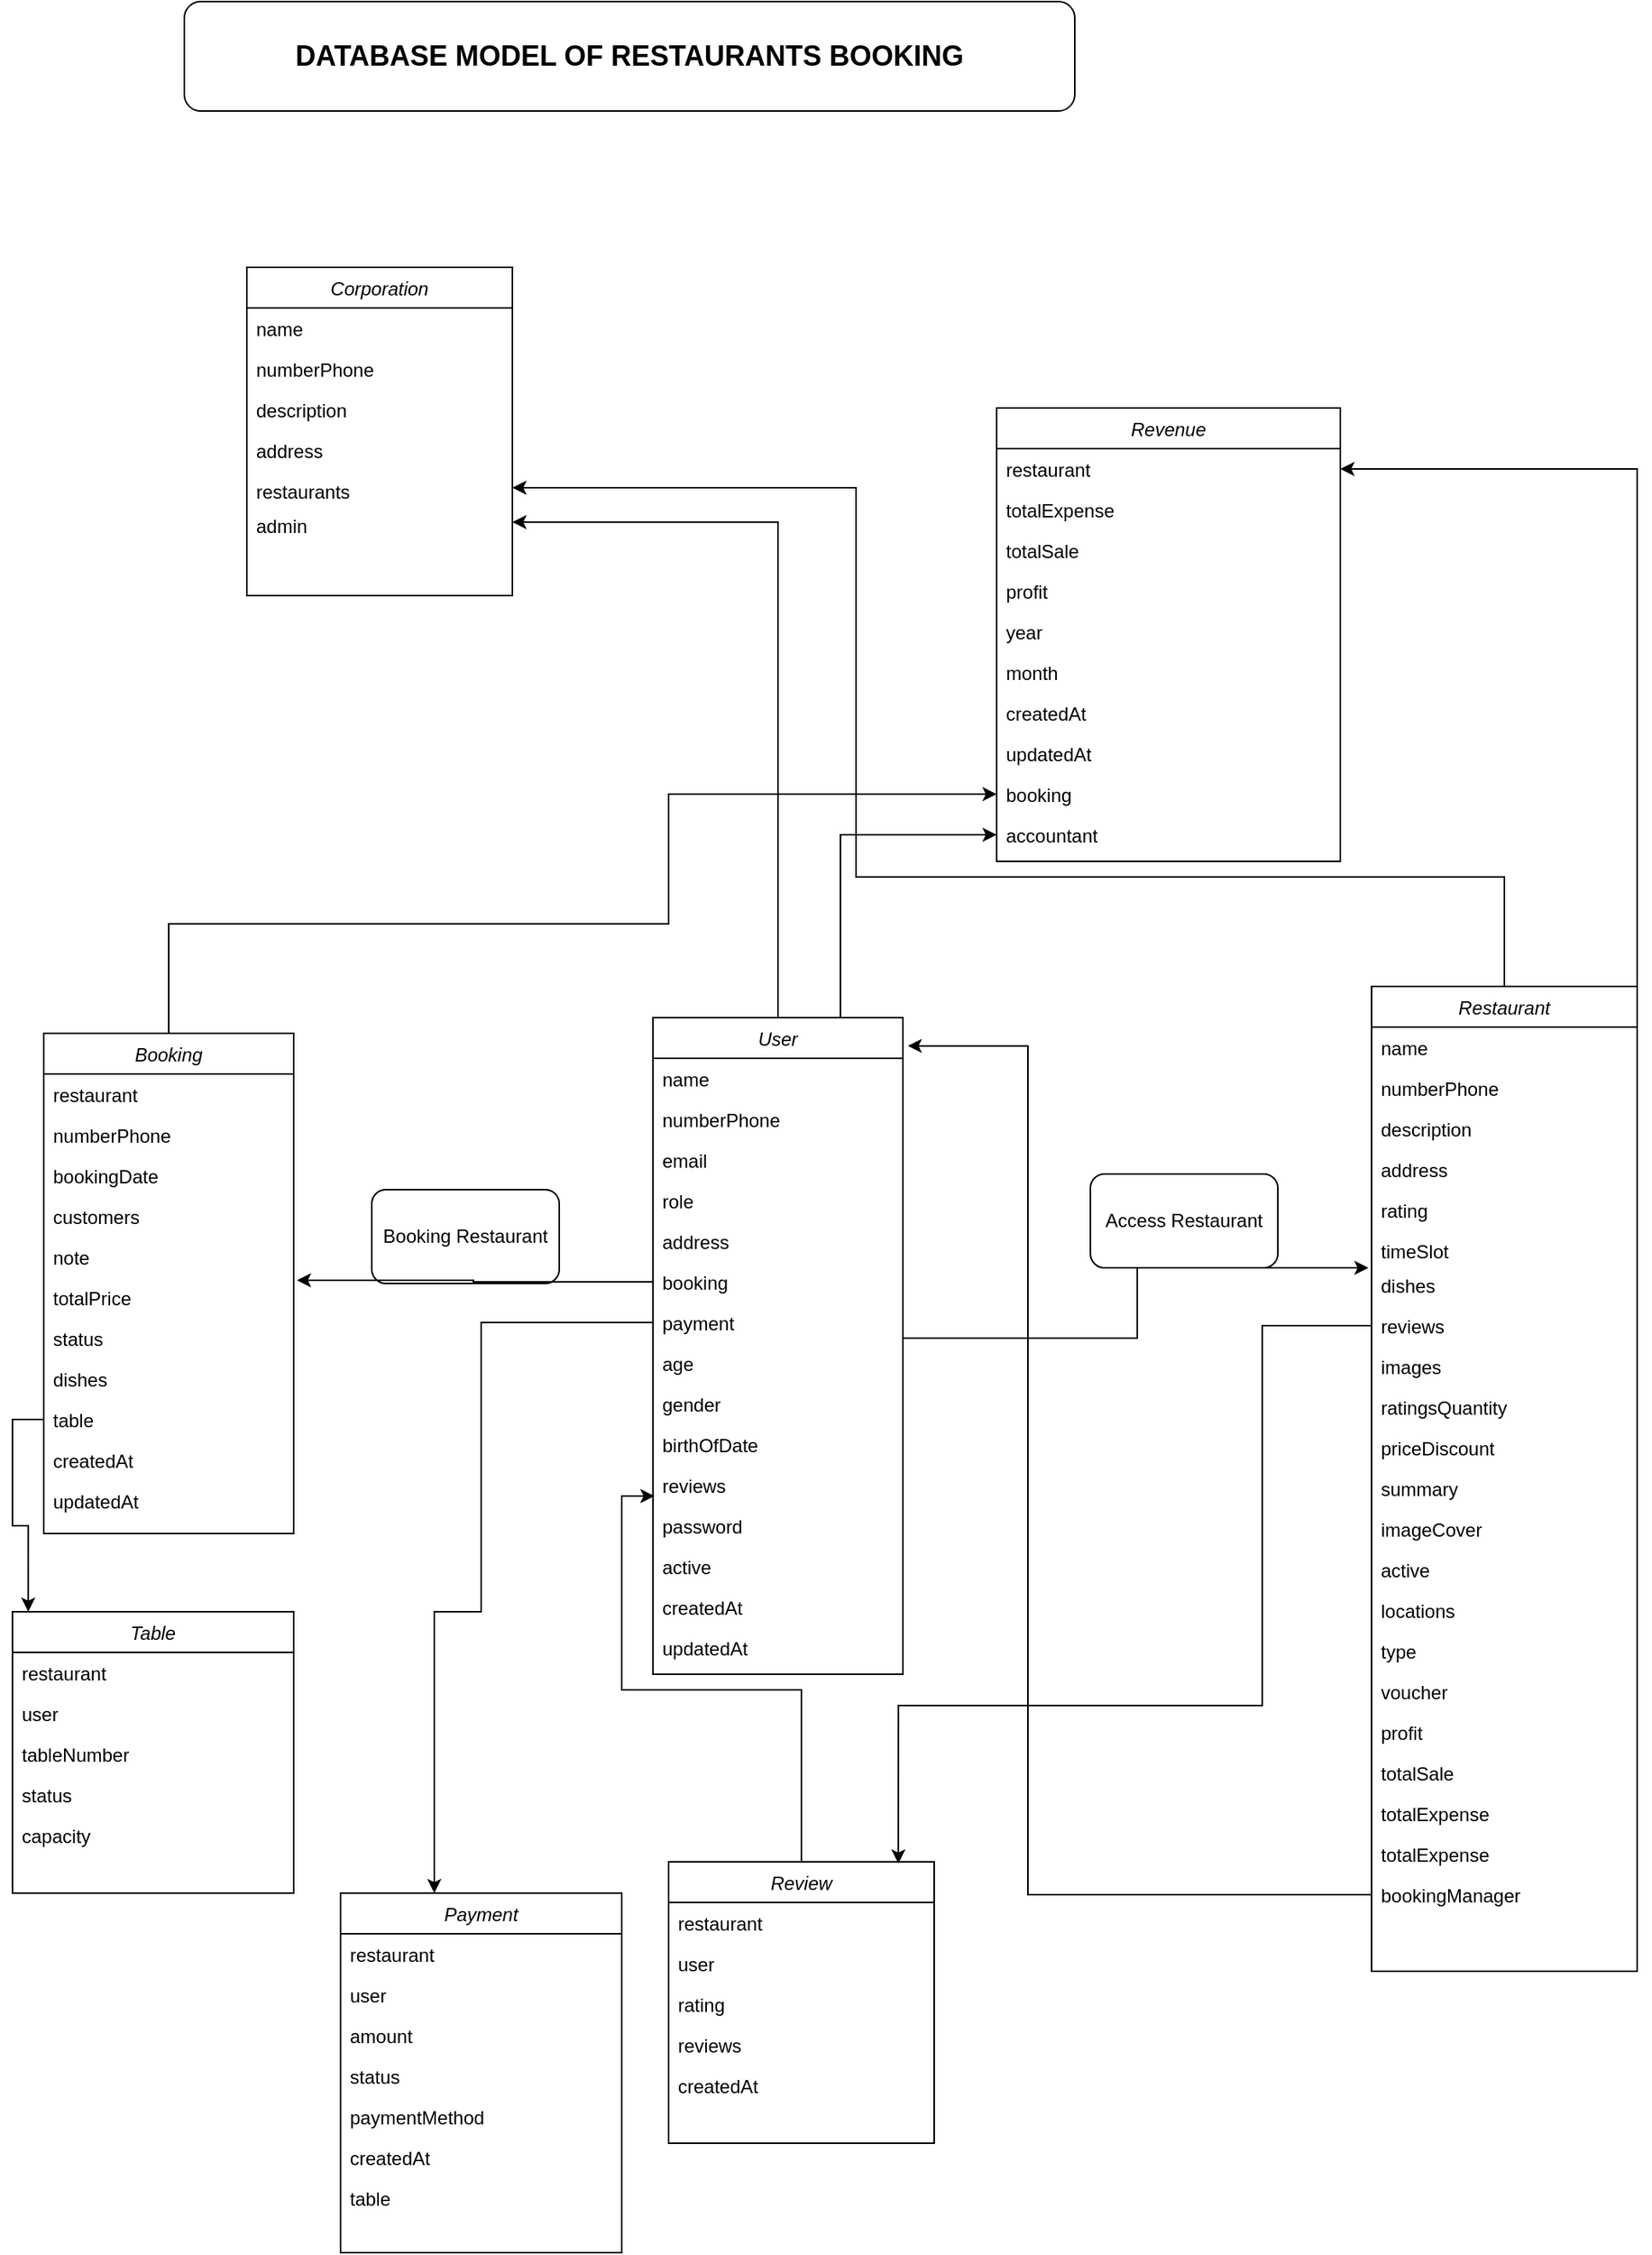 <mxfile version="26.0.11">
  <diagram id="C5RBs43oDa-KdzZeNtuy" name="Page-1">
    <mxGraphModel dx="794" dy="412" grid="1" gridSize="10" guides="1" tooltips="1" connect="1" arrows="1" fold="1" page="1" pageScale="1" pageWidth="3300" pageHeight="4681" math="0" shadow="0">
      <root>
        <mxCell id="WIyWlLk6GJQsqaUBKTNV-0" />
        <mxCell id="WIyWlLk6GJQsqaUBKTNV-1" parent="WIyWlLk6GJQsqaUBKTNV-0" />
        <mxCell id="AdJ-fON6qMyXg4pD46PJ-206" style="edgeStyle=orthogonalEdgeStyle;rounded=0;orthogonalLoop=1;jettySize=auto;html=1;exitX=0.5;exitY=0;exitDx=0;exitDy=0;" edge="1" parent="WIyWlLk6GJQsqaUBKTNV-1" source="zkfFHV4jXpPFQw0GAbJ--0" target="AdJ-fON6qMyXg4pD46PJ-205">
          <mxGeometry relative="1" as="geometry" />
        </mxCell>
        <mxCell id="AdJ-fON6qMyXg4pD46PJ-213" style="edgeStyle=orthogonalEdgeStyle;rounded=0;orthogonalLoop=1;jettySize=auto;html=1;exitX=0.75;exitY=0;exitDx=0;exitDy=0;entryX=0;entryY=0.5;entryDx=0;entryDy=0;" edge="1" parent="WIyWlLk6GJQsqaUBKTNV-1" source="zkfFHV4jXpPFQw0GAbJ--0" target="AdJ-fON6qMyXg4pD46PJ-212">
          <mxGeometry relative="1" as="geometry" />
        </mxCell>
        <mxCell id="zkfFHV4jXpPFQw0GAbJ--0" value="User" style="swimlane;fontStyle=2;align=center;verticalAlign=top;childLayout=stackLayout;horizontal=1;startSize=26;horizontalStack=0;resizeParent=1;resizeLast=0;collapsible=1;marginBottom=0;rounded=0;shadow=0;strokeWidth=1;" parent="WIyWlLk6GJQsqaUBKTNV-1" vertex="1">
          <mxGeometry x="500" y="670" width="160" height="420" as="geometry">
            <mxRectangle x="230" y="140" width="160" height="26" as="alternateBounds" />
          </mxGeometry>
        </mxCell>
        <mxCell id="zkfFHV4jXpPFQw0GAbJ--1" value="name" style="text;align=left;verticalAlign=top;spacingLeft=4;spacingRight=4;overflow=hidden;rotatable=0;points=[[0,0.5],[1,0.5]];portConstraint=eastwest;" parent="zkfFHV4jXpPFQw0GAbJ--0" vertex="1">
          <mxGeometry y="26" width="160" height="26" as="geometry" />
        </mxCell>
        <mxCell id="zkfFHV4jXpPFQw0GAbJ--2" value="numberPhone" style="text;align=left;verticalAlign=top;spacingLeft=4;spacingRight=4;overflow=hidden;rotatable=0;points=[[0,0.5],[1,0.5]];portConstraint=eastwest;rounded=0;shadow=0;html=0;" parent="zkfFHV4jXpPFQw0GAbJ--0" vertex="1">
          <mxGeometry y="52" width="160" height="26" as="geometry" />
        </mxCell>
        <mxCell id="zkfFHV4jXpPFQw0GAbJ--3" value="email" style="text;align=left;verticalAlign=top;spacingLeft=4;spacingRight=4;overflow=hidden;rotatable=0;points=[[0,0.5],[1,0.5]];portConstraint=eastwest;rounded=0;shadow=0;html=0;" parent="zkfFHV4jXpPFQw0GAbJ--0" vertex="1">
          <mxGeometry y="78" width="160" height="26" as="geometry" />
        </mxCell>
        <mxCell id="AdJ-fON6qMyXg4pD46PJ-1" value="role" style="text;align=left;verticalAlign=top;spacingLeft=4;spacingRight=4;overflow=hidden;rotatable=0;points=[[0,0.5],[1,0.5]];portConstraint=eastwest;rounded=0;shadow=0;html=0;" vertex="1" parent="zkfFHV4jXpPFQw0GAbJ--0">
          <mxGeometry y="104" width="160" height="26" as="geometry" />
        </mxCell>
        <mxCell id="AdJ-fON6qMyXg4pD46PJ-12" value="address" style="text;align=left;verticalAlign=top;spacingLeft=4;spacingRight=4;overflow=hidden;rotatable=0;points=[[0,0.5],[1,0.5]];portConstraint=eastwest;rounded=0;shadow=0;html=0;" vertex="1" parent="zkfFHV4jXpPFQw0GAbJ--0">
          <mxGeometry y="130" width="160" height="26" as="geometry" />
        </mxCell>
        <mxCell id="AdJ-fON6qMyXg4pD46PJ-13" value="booking" style="text;align=left;verticalAlign=top;spacingLeft=4;spacingRight=4;overflow=hidden;rotatable=0;points=[[0,0.5],[1,0.5]];portConstraint=eastwest;rounded=0;shadow=0;html=0;" vertex="1" parent="zkfFHV4jXpPFQw0GAbJ--0">
          <mxGeometry y="156" width="160" height="26" as="geometry" />
        </mxCell>
        <mxCell id="AdJ-fON6qMyXg4pD46PJ-14" value="payment" style="text;align=left;verticalAlign=top;spacingLeft=4;spacingRight=4;overflow=hidden;rotatable=0;points=[[0,0.5],[1,0.5]];portConstraint=eastwest;rounded=0;shadow=0;html=0;" vertex="1" parent="zkfFHV4jXpPFQw0GAbJ--0">
          <mxGeometry y="182" width="160" height="26" as="geometry" />
        </mxCell>
        <mxCell id="AdJ-fON6qMyXg4pD46PJ-15" value="age" style="text;align=left;verticalAlign=top;spacingLeft=4;spacingRight=4;overflow=hidden;rotatable=0;points=[[0,0.5],[1,0.5]];portConstraint=eastwest;rounded=0;shadow=0;html=0;" vertex="1" parent="zkfFHV4jXpPFQw0GAbJ--0">
          <mxGeometry y="208" width="160" height="26" as="geometry" />
        </mxCell>
        <mxCell id="AdJ-fON6qMyXg4pD46PJ-16" value="gender" style="text;align=left;verticalAlign=top;spacingLeft=4;spacingRight=4;overflow=hidden;rotatable=0;points=[[0,0.5],[1,0.5]];portConstraint=eastwest;rounded=0;shadow=0;html=0;" vertex="1" parent="zkfFHV4jXpPFQw0GAbJ--0">
          <mxGeometry y="234" width="160" height="26" as="geometry" />
        </mxCell>
        <mxCell id="AdJ-fON6qMyXg4pD46PJ-17" value="birthOfDate" style="text;align=left;verticalAlign=top;spacingLeft=4;spacingRight=4;overflow=hidden;rotatable=0;points=[[0,0.5],[1,0.5]];portConstraint=eastwest;rounded=0;shadow=0;html=0;" vertex="1" parent="zkfFHV4jXpPFQw0GAbJ--0">
          <mxGeometry y="260" width="160" height="26" as="geometry" />
        </mxCell>
        <mxCell id="AdJ-fON6qMyXg4pD46PJ-29" value="reviews" style="text;align=left;verticalAlign=top;spacingLeft=4;spacingRight=4;overflow=hidden;rotatable=0;points=[[0,0.5],[1,0.5]];portConstraint=eastwest;rounded=0;shadow=0;html=0;" vertex="1" parent="zkfFHV4jXpPFQw0GAbJ--0">
          <mxGeometry y="286" width="160" height="26" as="geometry" />
        </mxCell>
        <mxCell id="AdJ-fON6qMyXg4pD46PJ-59" value="password" style="text;align=left;verticalAlign=top;spacingLeft=4;spacingRight=4;overflow=hidden;rotatable=0;points=[[0,0.5],[1,0.5]];portConstraint=eastwest;rounded=0;shadow=0;html=0;" vertex="1" parent="zkfFHV4jXpPFQw0GAbJ--0">
          <mxGeometry y="312" width="160" height="26" as="geometry" />
        </mxCell>
        <mxCell id="AdJ-fON6qMyXg4pD46PJ-60" value="active" style="text;align=left;verticalAlign=top;spacingLeft=4;spacingRight=4;overflow=hidden;rotatable=0;points=[[0,0.5],[1,0.5]];portConstraint=eastwest;rounded=0;shadow=0;html=0;" vertex="1" parent="zkfFHV4jXpPFQw0GAbJ--0">
          <mxGeometry y="338" width="160" height="26" as="geometry" />
        </mxCell>
        <mxCell id="AdJ-fON6qMyXg4pD46PJ-134" value="createdAt" style="text;align=left;verticalAlign=top;spacingLeft=4;spacingRight=4;overflow=hidden;rotatable=0;points=[[0,0.5],[1,0.5]];portConstraint=eastwest;rounded=0;shadow=0;html=0;" vertex="1" parent="zkfFHV4jXpPFQw0GAbJ--0">
          <mxGeometry y="364" width="160" height="26" as="geometry" />
        </mxCell>
        <mxCell id="AdJ-fON6qMyXg4pD46PJ-152" value="updatedAt" style="text;align=left;verticalAlign=top;spacingLeft=4;spacingRight=4;overflow=hidden;rotatable=0;points=[[0,0.5],[1,0.5]];portConstraint=eastwest;rounded=0;shadow=0;html=0;" vertex="1" parent="zkfFHV4jXpPFQw0GAbJ--0">
          <mxGeometry y="390" width="160" height="26" as="geometry" />
        </mxCell>
        <mxCell id="AdJ-fON6qMyXg4pD46PJ-43" value="&lt;font style=&quot;font-size: 18px;&quot;&gt;&lt;b&gt;DATABASE MODEL OF RESTAURANTS BOOKING&lt;/b&gt;&lt;/font&gt;" style="rounded=1;whiteSpace=wrap;html=1;" vertex="1" parent="WIyWlLk6GJQsqaUBKTNV-1">
          <mxGeometry x="200" y="20" width="570" height="70" as="geometry" />
        </mxCell>
        <mxCell id="AdJ-fON6qMyXg4pD46PJ-211" style="edgeStyle=orthogonalEdgeStyle;rounded=0;orthogonalLoop=1;jettySize=auto;html=1;exitX=0.5;exitY=0;exitDx=0;exitDy=0;entryX=0;entryY=0.5;entryDx=0;entryDy=0;" edge="1" parent="WIyWlLk6GJQsqaUBKTNV-1" source="AdJ-fON6qMyXg4pD46PJ-45" target="AdJ-fON6qMyXg4pD46PJ-175">
          <mxGeometry relative="1" as="geometry">
            <Array as="points">
              <mxPoint x="190" y="610" />
              <mxPoint x="510" y="610" />
              <mxPoint x="510" y="527" />
            </Array>
          </mxGeometry>
        </mxCell>
        <mxCell id="AdJ-fON6qMyXg4pD46PJ-45" value="Booking" style="swimlane;fontStyle=2;align=center;verticalAlign=top;childLayout=stackLayout;horizontal=1;startSize=26;horizontalStack=0;resizeParent=1;resizeLast=0;collapsible=1;marginBottom=0;rounded=0;shadow=0;strokeWidth=1;" vertex="1" parent="WIyWlLk6GJQsqaUBKTNV-1">
          <mxGeometry x="110" y="680" width="160" height="320" as="geometry">
            <mxRectangle x="230" y="140" width="160" height="26" as="alternateBounds" />
          </mxGeometry>
        </mxCell>
        <mxCell id="AdJ-fON6qMyXg4pD46PJ-46" value="restaurant" style="text;align=left;verticalAlign=top;spacingLeft=4;spacingRight=4;overflow=hidden;rotatable=0;points=[[0,0.5],[1,0.5]];portConstraint=eastwest;" vertex="1" parent="AdJ-fON6qMyXg4pD46PJ-45">
          <mxGeometry y="26" width="160" height="26" as="geometry" />
        </mxCell>
        <mxCell id="AdJ-fON6qMyXg4pD46PJ-47" value="numberPhone" style="text;align=left;verticalAlign=top;spacingLeft=4;spacingRight=4;overflow=hidden;rotatable=0;points=[[0,0.5],[1,0.5]];portConstraint=eastwest;rounded=0;shadow=0;html=0;" vertex="1" parent="AdJ-fON6qMyXg4pD46PJ-45">
          <mxGeometry y="52" width="160" height="26" as="geometry" />
        </mxCell>
        <mxCell id="AdJ-fON6qMyXg4pD46PJ-49" value="bookingDate" style="text;align=left;verticalAlign=top;spacingLeft=4;spacingRight=4;overflow=hidden;rotatable=0;points=[[0,0.5],[1,0.5]];portConstraint=eastwest;rounded=0;shadow=0;html=0;" vertex="1" parent="AdJ-fON6qMyXg4pD46PJ-45">
          <mxGeometry y="78" width="160" height="26" as="geometry" />
        </mxCell>
        <mxCell id="AdJ-fON6qMyXg4pD46PJ-51" value="customers" style="text;align=left;verticalAlign=top;spacingLeft=4;spacingRight=4;overflow=hidden;rotatable=0;points=[[0,0.5],[1,0.5]];portConstraint=eastwest;rounded=0;shadow=0;html=0;" vertex="1" parent="AdJ-fON6qMyXg4pD46PJ-45">
          <mxGeometry y="104" width="160" height="26" as="geometry" />
        </mxCell>
        <mxCell id="AdJ-fON6qMyXg4pD46PJ-52" value="note" style="text;align=left;verticalAlign=top;spacingLeft=4;spacingRight=4;overflow=hidden;rotatable=0;points=[[0,0.5],[1,0.5]];portConstraint=eastwest;rounded=0;shadow=0;html=0;" vertex="1" parent="AdJ-fON6qMyXg4pD46PJ-45">
          <mxGeometry y="130" width="160" height="26" as="geometry" />
        </mxCell>
        <mxCell id="AdJ-fON6qMyXg4pD46PJ-53" value="totalPrice" style="text;align=left;verticalAlign=top;spacingLeft=4;spacingRight=4;overflow=hidden;rotatable=0;points=[[0,0.5],[1,0.5]];portConstraint=eastwest;rounded=0;shadow=0;html=0;" vertex="1" parent="AdJ-fON6qMyXg4pD46PJ-45">
          <mxGeometry y="156" width="160" height="26" as="geometry" />
        </mxCell>
        <mxCell id="AdJ-fON6qMyXg4pD46PJ-54" value="status" style="text;align=left;verticalAlign=top;spacingLeft=4;spacingRight=4;overflow=hidden;rotatable=0;points=[[0,0.5],[1,0.5]];portConstraint=eastwest;rounded=0;shadow=0;html=0;" vertex="1" parent="AdJ-fON6qMyXg4pD46PJ-45">
          <mxGeometry y="182" width="160" height="26" as="geometry" />
        </mxCell>
        <mxCell id="AdJ-fON6qMyXg4pD46PJ-55" value="dishes" style="text;align=left;verticalAlign=top;spacingLeft=4;spacingRight=4;overflow=hidden;rotatable=0;points=[[0,0.5],[1,0.5]];portConstraint=eastwest;rounded=0;shadow=0;html=0;" vertex="1" parent="AdJ-fON6qMyXg4pD46PJ-45">
          <mxGeometry y="208" width="160" height="26" as="geometry" />
        </mxCell>
        <mxCell id="AdJ-fON6qMyXg4pD46PJ-153" value="table" style="text;align=left;verticalAlign=top;spacingLeft=4;spacingRight=4;overflow=hidden;rotatable=0;points=[[0,0.5],[1,0.5]];portConstraint=eastwest;rounded=0;shadow=0;html=0;" vertex="1" parent="AdJ-fON6qMyXg4pD46PJ-45">
          <mxGeometry y="234" width="160" height="26" as="geometry" />
        </mxCell>
        <mxCell id="AdJ-fON6qMyXg4pD46PJ-174" value="createdAt" style="text;align=left;verticalAlign=top;spacingLeft=4;spacingRight=4;overflow=hidden;rotatable=0;points=[[0,0.5],[1,0.5]];portConstraint=eastwest;rounded=0;shadow=0;html=0;" vertex="1" parent="AdJ-fON6qMyXg4pD46PJ-45">
          <mxGeometry y="260" width="160" height="26" as="geometry" />
        </mxCell>
        <mxCell id="AdJ-fON6qMyXg4pD46PJ-173" value="updatedAt" style="text;align=left;verticalAlign=top;spacingLeft=4;spacingRight=4;overflow=hidden;rotatable=0;points=[[0,0.5],[1,0.5]];portConstraint=eastwest;rounded=0;shadow=0;html=0;" vertex="1" parent="AdJ-fON6qMyXg4pD46PJ-45">
          <mxGeometry y="286" width="160" height="26" as="geometry" />
        </mxCell>
        <mxCell id="AdJ-fON6qMyXg4pD46PJ-207" style="edgeStyle=orthogonalEdgeStyle;rounded=0;orthogonalLoop=1;jettySize=auto;html=1;exitX=0.5;exitY=0;exitDx=0;exitDy=0;entryX=1;entryY=0.5;entryDx=0;entryDy=0;" edge="1" parent="WIyWlLk6GJQsqaUBKTNV-1" source="AdJ-fON6qMyXg4pD46PJ-61" target="AdJ-fON6qMyXg4pD46PJ-188">
          <mxGeometry relative="1" as="geometry">
            <Array as="points">
              <mxPoint x="1045" y="580" />
              <mxPoint x="630" y="580" />
              <mxPoint x="630" y="331" />
            </Array>
          </mxGeometry>
        </mxCell>
        <mxCell id="AdJ-fON6qMyXg4pD46PJ-209" style="edgeStyle=orthogonalEdgeStyle;rounded=0;orthogonalLoop=1;jettySize=auto;html=1;exitX=1;exitY=0;exitDx=0;exitDy=0;entryX=1;entryY=0.5;entryDx=0;entryDy=0;" edge="1" parent="WIyWlLk6GJQsqaUBKTNV-1" source="AdJ-fON6qMyXg4pD46PJ-61" target="AdJ-fON6qMyXg4pD46PJ-165">
          <mxGeometry relative="1" as="geometry" />
        </mxCell>
        <mxCell id="AdJ-fON6qMyXg4pD46PJ-61" value="Restaurant" style="swimlane;fontStyle=2;align=center;verticalAlign=top;childLayout=stackLayout;horizontal=1;startSize=26;horizontalStack=0;resizeParent=1;resizeLast=0;collapsible=1;marginBottom=0;rounded=0;shadow=0;strokeWidth=1;" vertex="1" parent="WIyWlLk6GJQsqaUBKTNV-1">
          <mxGeometry x="960" y="650" width="170" height="630" as="geometry">
            <mxRectangle x="230" y="140" width="160" height="26" as="alternateBounds" />
          </mxGeometry>
        </mxCell>
        <mxCell id="AdJ-fON6qMyXg4pD46PJ-62" value="name" style="text;align=left;verticalAlign=top;spacingLeft=4;spacingRight=4;overflow=hidden;rotatable=0;points=[[0,0.5],[1,0.5]];portConstraint=eastwest;" vertex="1" parent="AdJ-fON6qMyXg4pD46PJ-61">
          <mxGeometry y="26" width="170" height="26" as="geometry" />
        </mxCell>
        <mxCell id="AdJ-fON6qMyXg4pD46PJ-63" value="numberPhone" style="text;align=left;verticalAlign=top;spacingLeft=4;spacingRight=4;overflow=hidden;rotatable=0;points=[[0,0.5],[1,0.5]];portConstraint=eastwest;rounded=0;shadow=0;html=0;" vertex="1" parent="AdJ-fON6qMyXg4pD46PJ-61">
          <mxGeometry y="52" width="170" height="26" as="geometry" />
        </mxCell>
        <mxCell id="AdJ-fON6qMyXg4pD46PJ-64" value="description" style="text;align=left;verticalAlign=top;spacingLeft=4;spacingRight=4;overflow=hidden;rotatable=0;points=[[0,0.5],[1,0.5]];portConstraint=eastwest;rounded=0;shadow=0;html=0;" vertex="1" parent="AdJ-fON6qMyXg4pD46PJ-61">
          <mxGeometry y="78" width="170" height="26" as="geometry" />
        </mxCell>
        <mxCell id="AdJ-fON6qMyXg4pD46PJ-65" value="address" style="text;align=left;verticalAlign=top;spacingLeft=4;spacingRight=4;overflow=hidden;rotatable=0;points=[[0,0.5],[1,0.5]];portConstraint=eastwest;rounded=0;shadow=0;html=0;" vertex="1" parent="AdJ-fON6qMyXg4pD46PJ-61">
          <mxGeometry y="104" width="170" height="26" as="geometry" />
        </mxCell>
        <mxCell id="AdJ-fON6qMyXg4pD46PJ-66" value="rating" style="text;align=left;verticalAlign=top;spacingLeft=4;spacingRight=4;overflow=hidden;rotatable=0;points=[[0,0.5],[1,0.5]];portConstraint=eastwest;rounded=0;shadow=0;html=0;" vertex="1" parent="AdJ-fON6qMyXg4pD46PJ-61">
          <mxGeometry y="130" width="170" height="26" as="geometry" />
        </mxCell>
        <mxCell id="AdJ-fON6qMyXg4pD46PJ-67" value="timeSlot" style="text;align=left;verticalAlign=top;spacingLeft=4;spacingRight=4;overflow=hidden;rotatable=0;points=[[0,0.5],[1,0.5]];portConstraint=eastwest;rounded=0;shadow=0;html=0;" vertex="1" parent="AdJ-fON6qMyXg4pD46PJ-61">
          <mxGeometry y="156" width="170" height="22" as="geometry" />
        </mxCell>
        <mxCell id="AdJ-fON6qMyXg4pD46PJ-68" value="dishes" style="text;align=left;verticalAlign=top;spacingLeft=4;spacingRight=4;overflow=hidden;rotatable=0;points=[[0,0.5],[1,0.5]];portConstraint=eastwest;rounded=0;shadow=0;html=0;" vertex="1" parent="AdJ-fON6qMyXg4pD46PJ-61">
          <mxGeometry y="178" width="170" height="26" as="geometry" />
        </mxCell>
        <mxCell id="AdJ-fON6qMyXg4pD46PJ-69" value="reviews" style="text;align=left;verticalAlign=top;spacingLeft=4;spacingRight=4;overflow=hidden;rotatable=0;points=[[0,0.5],[1,0.5]];portConstraint=eastwest;rounded=0;shadow=0;html=0;" vertex="1" parent="AdJ-fON6qMyXg4pD46PJ-61">
          <mxGeometry y="204" width="170" height="26" as="geometry" />
        </mxCell>
        <mxCell id="AdJ-fON6qMyXg4pD46PJ-70" value="images" style="text;align=left;verticalAlign=top;spacingLeft=4;spacingRight=4;overflow=hidden;rotatable=0;points=[[0,0.5],[1,0.5]];portConstraint=eastwest;rounded=0;shadow=0;html=0;" vertex="1" parent="AdJ-fON6qMyXg4pD46PJ-61">
          <mxGeometry y="230" width="170" height="26" as="geometry" />
        </mxCell>
        <mxCell id="AdJ-fON6qMyXg4pD46PJ-71" value="ratingsQuantity" style="text;align=left;verticalAlign=top;spacingLeft=4;spacingRight=4;overflow=hidden;rotatable=0;points=[[0,0.5],[1,0.5]];portConstraint=eastwest;rounded=0;shadow=0;html=0;" vertex="1" parent="AdJ-fON6qMyXg4pD46PJ-61">
          <mxGeometry y="256" width="170" height="26" as="geometry" />
        </mxCell>
        <mxCell id="AdJ-fON6qMyXg4pD46PJ-72" value="priceDiscount" style="text;align=left;verticalAlign=top;spacingLeft=4;spacingRight=4;overflow=hidden;rotatable=0;points=[[0,0.5],[1,0.5]];portConstraint=eastwest;rounded=0;shadow=0;html=0;" vertex="1" parent="AdJ-fON6qMyXg4pD46PJ-61">
          <mxGeometry y="282" width="170" height="26" as="geometry" />
        </mxCell>
        <mxCell id="AdJ-fON6qMyXg4pD46PJ-73" value="summary" style="text;align=left;verticalAlign=top;spacingLeft=4;spacingRight=4;overflow=hidden;rotatable=0;points=[[0,0.5],[1,0.5]];portConstraint=eastwest;rounded=0;shadow=0;html=0;" vertex="1" parent="AdJ-fON6qMyXg4pD46PJ-61">
          <mxGeometry y="308" width="170" height="26" as="geometry" />
        </mxCell>
        <mxCell id="AdJ-fON6qMyXg4pD46PJ-74" value="imageCover" style="text;align=left;verticalAlign=top;spacingLeft=4;spacingRight=4;overflow=hidden;rotatable=0;points=[[0,0.5],[1,0.5]];portConstraint=eastwest;rounded=0;shadow=0;html=0;" vertex="1" parent="AdJ-fON6qMyXg4pD46PJ-61">
          <mxGeometry y="334" width="170" height="26" as="geometry" />
        </mxCell>
        <mxCell id="AdJ-fON6qMyXg4pD46PJ-76" value="active" style="text;align=left;verticalAlign=top;spacingLeft=4;spacingRight=4;overflow=hidden;rotatable=0;points=[[0,0.5],[1,0.5]];portConstraint=eastwest;rounded=0;shadow=0;html=0;" vertex="1" parent="AdJ-fON6qMyXg4pD46PJ-61">
          <mxGeometry y="360" width="170" height="26" as="geometry" />
        </mxCell>
        <mxCell id="AdJ-fON6qMyXg4pD46PJ-75" value="locations" style="text;align=left;verticalAlign=top;spacingLeft=4;spacingRight=4;overflow=hidden;rotatable=0;points=[[0,0.5],[1,0.5]];portConstraint=eastwest;rounded=0;shadow=0;html=0;" vertex="1" parent="AdJ-fON6qMyXg4pD46PJ-61">
          <mxGeometry y="386" width="170" height="26" as="geometry" />
        </mxCell>
        <mxCell id="AdJ-fON6qMyXg4pD46PJ-77" value="type" style="text;align=left;verticalAlign=top;spacingLeft=4;spacingRight=4;overflow=hidden;rotatable=0;points=[[0,0.5],[1,0.5]];portConstraint=eastwest;rounded=0;shadow=0;html=0;" vertex="1" parent="AdJ-fON6qMyXg4pD46PJ-61">
          <mxGeometry y="412" width="170" height="26" as="geometry" />
        </mxCell>
        <mxCell id="AdJ-fON6qMyXg4pD46PJ-138" value="voucher" style="text;align=left;verticalAlign=top;spacingLeft=4;spacingRight=4;overflow=hidden;rotatable=0;points=[[0,0.5],[1,0.5]];portConstraint=eastwest;rounded=0;shadow=0;html=0;" vertex="1" parent="AdJ-fON6qMyXg4pD46PJ-61">
          <mxGeometry y="438" width="170" height="26" as="geometry" />
        </mxCell>
        <mxCell id="AdJ-fON6qMyXg4pD46PJ-176" value="profit" style="text;align=left;verticalAlign=top;spacingLeft=4;spacingRight=4;overflow=hidden;rotatable=0;points=[[0,0.5],[1,0.5]];portConstraint=eastwest;rounded=0;shadow=0;html=0;" vertex="1" parent="AdJ-fON6qMyXg4pD46PJ-61">
          <mxGeometry y="464" width="170" height="26" as="geometry" />
        </mxCell>
        <mxCell id="AdJ-fON6qMyXg4pD46PJ-177" value="totalSale" style="text;align=left;verticalAlign=top;spacingLeft=4;spacingRight=4;overflow=hidden;rotatable=0;points=[[0,0.5],[1,0.5]];portConstraint=eastwest;rounded=0;shadow=0;html=0;" vertex="1" parent="AdJ-fON6qMyXg4pD46PJ-61">
          <mxGeometry y="490" width="170" height="26" as="geometry" />
        </mxCell>
        <mxCell id="AdJ-fON6qMyXg4pD46PJ-178" value="totalExpense" style="text;align=left;verticalAlign=top;spacingLeft=4;spacingRight=4;overflow=hidden;rotatable=0;points=[[0,0.5],[1,0.5]];portConstraint=eastwest;rounded=0;shadow=0;html=0;" vertex="1" parent="AdJ-fON6qMyXg4pD46PJ-61">
          <mxGeometry y="516" width="170" height="26" as="geometry" />
        </mxCell>
        <mxCell id="AdJ-fON6qMyXg4pD46PJ-179" value="totalExpense" style="text;align=left;verticalAlign=top;spacingLeft=4;spacingRight=4;overflow=hidden;rotatable=0;points=[[0,0.5],[1,0.5]];portConstraint=eastwest;rounded=0;shadow=0;html=0;" vertex="1" parent="AdJ-fON6qMyXg4pD46PJ-61">
          <mxGeometry y="542" width="170" height="26" as="geometry" />
        </mxCell>
        <mxCell id="AdJ-fON6qMyXg4pD46PJ-180" value="bookingManager" style="text;align=left;verticalAlign=top;spacingLeft=4;spacingRight=4;overflow=hidden;rotatable=0;points=[[0,0.5],[1,0.5]];portConstraint=eastwest;rounded=0;shadow=0;html=0;" vertex="1" parent="AdJ-fON6qMyXg4pD46PJ-61">
          <mxGeometry y="568" width="170" height="26" as="geometry" />
        </mxCell>
        <mxCell id="AdJ-fON6qMyXg4pD46PJ-78" value="Review" style="swimlane;fontStyle=2;align=center;verticalAlign=top;childLayout=stackLayout;horizontal=1;startSize=26;horizontalStack=0;resizeParent=1;resizeLast=0;collapsible=1;marginBottom=0;rounded=0;shadow=0;strokeWidth=1;" vertex="1" parent="WIyWlLk6GJQsqaUBKTNV-1">
          <mxGeometry x="510" y="1210" width="170" height="180" as="geometry">
            <mxRectangle x="230" y="140" width="160" height="26" as="alternateBounds" />
          </mxGeometry>
        </mxCell>
        <mxCell id="AdJ-fON6qMyXg4pD46PJ-79" value="restaurant" style="text;align=left;verticalAlign=top;spacingLeft=4;spacingRight=4;overflow=hidden;rotatable=0;points=[[0,0.5],[1,0.5]];portConstraint=eastwest;" vertex="1" parent="AdJ-fON6qMyXg4pD46PJ-78">
          <mxGeometry y="26" width="170" height="26" as="geometry" />
        </mxCell>
        <mxCell id="AdJ-fON6qMyXg4pD46PJ-80" value="user" style="text;align=left;verticalAlign=top;spacingLeft=4;spacingRight=4;overflow=hidden;rotatable=0;points=[[0,0.5],[1,0.5]];portConstraint=eastwest;rounded=0;shadow=0;html=0;" vertex="1" parent="AdJ-fON6qMyXg4pD46PJ-78">
          <mxGeometry y="52" width="170" height="26" as="geometry" />
        </mxCell>
        <mxCell id="AdJ-fON6qMyXg4pD46PJ-81" value="rating" style="text;align=left;verticalAlign=top;spacingLeft=4;spacingRight=4;overflow=hidden;rotatable=0;points=[[0,0.5],[1,0.5]];portConstraint=eastwest;rounded=0;shadow=0;html=0;" vertex="1" parent="AdJ-fON6qMyXg4pD46PJ-78">
          <mxGeometry y="78" width="170" height="26" as="geometry" />
        </mxCell>
        <mxCell id="AdJ-fON6qMyXg4pD46PJ-86" value="reviews" style="text;align=left;verticalAlign=top;spacingLeft=4;spacingRight=4;overflow=hidden;rotatable=0;points=[[0,0.5],[1,0.5]];portConstraint=eastwest;rounded=0;shadow=0;html=0;" vertex="1" parent="AdJ-fON6qMyXg4pD46PJ-78">
          <mxGeometry y="104" width="170" height="26" as="geometry" />
        </mxCell>
        <mxCell id="AdJ-fON6qMyXg4pD46PJ-135" value="createdAt" style="text;align=left;verticalAlign=top;spacingLeft=4;spacingRight=4;overflow=hidden;rotatable=0;points=[[0,0.5],[1,0.5]];portConstraint=eastwest;rounded=0;shadow=0;html=0;" vertex="1" parent="AdJ-fON6qMyXg4pD46PJ-78">
          <mxGeometry y="130" width="170" height="26" as="geometry" />
        </mxCell>
        <mxCell id="AdJ-fON6qMyXg4pD46PJ-132" style="edgeStyle=orthogonalEdgeStyle;rounded=0;orthogonalLoop=1;jettySize=auto;html=1;" edge="1" parent="WIyWlLk6GJQsqaUBKTNV-1" source="zkfFHV4jXpPFQw0GAbJ--0">
          <mxGeometry relative="1" as="geometry">
            <mxPoint x="958" y="830" as="targetPoint" />
            <Array as="points">
              <mxPoint x="810" y="875" />
              <mxPoint x="810" y="830" />
              <mxPoint x="958" y="830" />
            </Array>
          </mxGeometry>
        </mxCell>
        <mxCell id="AdJ-fON6qMyXg4pD46PJ-136" value="Access Restaurant" style="rounded=1;whiteSpace=wrap;html=1;" vertex="1" parent="WIyWlLk6GJQsqaUBKTNV-1">
          <mxGeometry x="780" y="770" width="120" height="60" as="geometry" />
        </mxCell>
        <mxCell id="AdJ-fON6qMyXg4pD46PJ-137" value="Booking Restaurant" style="rounded=1;whiteSpace=wrap;html=1;" vertex="1" parent="WIyWlLk6GJQsqaUBKTNV-1">
          <mxGeometry x="320" y="780" width="120" height="60" as="geometry" />
        </mxCell>
        <mxCell id="AdJ-fON6qMyXg4pD46PJ-139" value="Payment" style="swimlane;fontStyle=2;align=center;verticalAlign=top;childLayout=stackLayout;horizontal=1;startSize=26;horizontalStack=0;resizeParent=1;resizeLast=0;collapsible=1;marginBottom=0;rounded=0;shadow=0;strokeWidth=1;" vertex="1" parent="WIyWlLk6GJQsqaUBKTNV-1">
          <mxGeometry x="300" y="1230" width="180" height="230" as="geometry">
            <mxRectangle x="230" y="140" width="160" height="26" as="alternateBounds" />
          </mxGeometry>
        </mxCell>
        <mxCell id="AdJ-fON6qMyXg4pD46PJ-140" value="restaurant" style="text;align=left;verticalAlign=top;spacingLeft=4;spacingRight=4;overflow=hidden;rotatable=0;points=[[0,0.5],[1,0.5]];portConstraint=eastwest;" vertex="1" parent="AdJ-fON6qMyXg4pD46PJ-139">
          <mxGeometry y="26" width="180" height="26" as="geometry" />
        </mxCell>
        <mxCell id="AdJ-fON6qMyXg4pD46PJ-141" value="user" style="text;align=left;verticalAlign=top;spacingLeft=4;spacingRight=4;overflow=hidden;rotatable=0;points=[[0,0.5],[1,0.5]];portConstraint=eastwest;rounded=0;shadow=0;html=0;" vertex="1" parent="AdJ-fON6qMyXg4pD46PJ-139">
          <mxGeometry y="52" width="180" height="26" as="geometry" />
        </mxCell>
        <mxCell id="AdJ-fON6qMyXg4pD46PJ-142" value="amount" style="text;align=left;verticalAlign=top;spacingLeft=4;spacingRight=4;overflow=hidden;rotatable=0;points=[[0,0.5],[1,0.5]];portConstraint=eastwest;rounded=0;shadow=0;html=0;" vertex="1" parent="AdJ-fON6qMyXg4pD46PJ-139">
          <mxGeometry y="78" width="180" height="26" as="geometry" />
        </mxCell>
        <mxCell id="AdJ-fON6qMyXg4pD46PJ-143" value="status" style="text;align=left;verticalAlign=top;spacingLeft=4;spacingRight=4;overflow=hidden;rotatable=0;points=[[0,0.5],[1,0.5]];portConstraint=eastwest;rounded=0;shadow=0;html=0;" vertex="1" parent="AdJ-fON6qMyXg4pD46PJ-139">
          <mxGeometry y="104" width="180" height="26" as="geometry" />
        </mxCell>
        <mxCell id="AdJ-fON6qMyXg4pD46PJ-144" value="paymentMethod" style="text;align=left;verticalAlign=top;spacingLeft=4;spacingRight=4;overflow=hidden;rotatable=0;points=[[0,0.5],[1,0.5]];portConstraint=eastwest;rounded=0;shadow=0;html=0;" vertex="1" parent="AdJ-fON6qMyXg4pD46PJ-139">
          <mxGeometry y="130" width="180" height="26" as="geometry" />
        </mxCell>
        <mxCell id="AdJ-fON6qMyXg4pD46PJ-151" value="createdAt" style="text;align=left;verticalAlign=top;spacingLeft=4;spacingRight=4;overflow=hidden;rotatable=0;points=[[0,0.5],[1,0.5]];portConstraint=eastwest;rounded=0;shadow=0;html=0;" vertex="1" parent="AdJ-fON6qMyXg4pD46PJ-139">
          <mxGeometry y="156" width="180" height="26" as="geometry" />
        </mxCell>
        <mxCell id="AdJ-fON6qMyXg4pD46PJ-154" value="table" style="text;align=left;verticalAlign=top;spacingLeft=4;spacingRight=4;overflow=hidden;rotatable=0;points=[[0,0.5],[1,0.5]];portConstraint=eastwest;rounded=0;shadow=0;html=0;" vertex="1" parent="AdJ-fON6qMyXg4pD46PJ-139">
          <mxGeometry y="182" width="180" height="26" as="geometry" />
        </mxCell>
        <mxCell id="AdJ-fON6qMyXg4pD46PJ-145" style="edgeStyle=orthogonalEdgeStyle;rounded=0;orthogonalLoop=1;jettySize=auto;html=1;exitX=0.5;exitY=0;exitDx=0;exitDy=0;entryX=0.006;entryY=0.769;entryDx=0;entryDy=0;entryPerimeter=0;" edge="1" parent="WIyWlLk6GJQsqaUBKTNV-1" source="AdJ-fON6qMyXg4pD46PJ-78" target="AdJ-fON6qMyXg4pD46PJ-29">
          <mxGeometry relative="1" as="geometry">
            <Array as="points">
              <mxPoint x="595" y="1100" />
              <mxPoint x="480" y="1100" />
              <mxPoint x="480" y="976" />
            </Array>
          </mxGeometry>
        </mxCell>
        <mxCell id="AdJ-fON6qMyXg4pD46PJ-148" style="edgeStyle=orthogonalEdgeStyle;rounded=0;orthogonalLoop=1;jettySize=auto;html=1;exitX=0;exitY=0.5;exitDx=0;exitDy=0;entryX=0.865;entryY=0.006;entryDx=0;entryDy=0;entryPerimeter=0;" edge="1" parent="WIyWlLk6GJQsqaUBKTNV-1" source="AdJ-fON6qMyXg4pD46PJ-69" target="AdJ-fON6qMyXg4pD46PJ-78">
          <mxGeometry relative="1" as="geometry">
            <Array as="points">
              <mxPoint x="890" y="867" />
              <mxPoint x="890" y="1110" />
              <mxPoint x="657" y="1110" />
            </Array>
          </mxGeometry>
        </mxCell>
        <mxCell id="AdJ-fON6qMyXg4pD46PJ-149" style="edgeStyle=orthogonalEdgeStyle;rounded=0;orthogonalLoop=1;jettySize=auto;html=1;exitX=0;exitY=0.5;exitDx=0;exitDy=0;entryX=1.013;entryY=0.077;entryDx=0;entryDy=0;entryPerimeter=0;" edge="1" parent="WIyWlLk6GJQsqaUBKTNV-1" source="AdJ-fON6qMyXg4pD46PJ-13" target="AdJ-fON6qMyXg4pD46PJ-53">
          <mxGeometry relative="1" as="geometry" />
        </mxCell>
        <mxCell id="AdJ-fON6qMyXg4pD46PJ-150" style="edgeStyle=orthogonalEdgeStyle;rounded=0;orthogonalLoop=1;jettySize=auto;html=1;exitX=0;exitY=0.5;exitDx=0;exitDy=0;" edge="1" parent="WIyWlLk6GJQsqaUBKTNV-1" source="AdJ-fON6qMyXg4pD46PJ-14" target="AdJ-fON6qMyXg4pD46PJ-139">
          <mxGeometry relative="1" as="geometry">
            <Array as="points">
              <mxPoint x="390" y="865" />
              <mxPoint x="390" y="1050" />
              <mxPoint x="360" y="1050" />
            </Array>
          </mxGeometry>
        </mxCell>
        <mxCell id="AdJ-fON6qMyXg4pD46PJ-155" value="Table" style="swimlane;fontStyle=2;align=center;verticalAlign=top;childLayout=stackLayout;horizontal=1;startSize=26;horizontalStack=0;resizeParent=1;resizeLast=0;collapsible=1;marginBottom=0;rounded=0;shadow=0;strokeWidth=1;" vertex="1" parent="WIyWlLk6GJQsqaUBKTNV-1">
          <mxGeometry x="90" y="1050" width="180" height="180" as="geometry">
            <mxRectangle x="230" y="140" width="160" height="26" as="alternateBounds" />
          </mxGeometry>
        </mxCell>
        <mxCell id="AdJ-fON6qMyXg4pD46PJ-156" value="restaurant" style="text;align=left;verticalAlign=top;spacingLeft=4;spacingRight=4;overflow=hidden;rotatable=0;points=[[0,0.5],[1,0.5]];portConstraint=eastwest;" vertex="1" parent="AdJ-fON6qMyXg4pD46PJ-155">
          <mxGeometry y="26" width="180" height="26" as="geometry" />
        </mxCell>
        <mxCell id="AdJ-fON6qMyXg4pD46PJ-157" value="user" style="text;align=left;verticalAlign=top;spacingLeft=4;spacingRight=4;overflow=hidden;rotatable=0;points=[[0,0.5],[1,0.5]];portConstraint=eastwest;rounded=0;shadow=0;html=0;" vertex="1" parent="AdJ-fON6qMyXg4pD46PJ-155">
          <mxGeometry y="52" width="180" height="26" as="geometry" />
        </mxCell>
        <mxCell id="AdJ-fON6qMyXg4pD46PJ-158" value="tableNumber" style="text;align=left;verticalAlign=top;spacingLeft=4;spacingRight=4;overflow=hidden;rotatable=0;points=[[0,0.5],[1,0.5]];portConstraint=eastwest;rounded=0;shadow=0;html=0;" vertex="1" parent="AdJ-fON6qMyXg4pD46PJ-155">
          <mxGeometry y="78" width="180" height="26" as="geometry" />
        </mxCell>
        <mxCell id="AdJ-fON6qMyXg4pD46PJ-159" value="status" style="text;align=left;verticalAlign=top;spacingLeft=4;spacingRight=4;overflow=hidden;rotatable=0;points=[[0,0.5],[1,0.5]];portConstraint=eastwest;rounded=0;shadow=0;html=0;" vertex="1" parent="AdJ-fON6qMyXg4pD46PJ-155">
          <mxGeometry y="104" width="180" height="26" as="geometry" />
        </mxCell>
        <mxCell id="AdJ-fON6qMyXg4pD46PJ-160" value="capacity" style="text;align=left;verticalAlign=top;spacingLeft=4;spacingRight=4;overflow=hidden;rotatable=0;points=[[0,0.5],[1,0.5]];portConstraint=eastwest;rounded=0;shadow=0;html=0;" vertex="1" parent="AdJ-fON6qMyXg4pD46PJ-155">
          <mxGeometry y="130" width="180" height="26" as="geometry" />
        </mxCell>
        <mxCell id="AdJ-fON6qMyXg4pD46PJ-163" style="edgeStyle=orthogonalEdgeStyle;rounded=0;orthogonalLoop=1;jettySize=auto;html=1;exitX=0;exitY=0.5;exitDx=0;exitDy=0;entryX=0.056;entryY=0;entryDx=0;entryDy=0;entryPerimeter=0;" edge="1" parent="WIyWlLk6GJQsqaUBKTNV-1" source="AdJ-fON6qMyXg4pD46PJ-153" target="AdJ-fON6qMyXg4pD46PJ-155">
          <mxGeometry relative="1" as="geometry" />
        </mxCell>
        <mxCell id="AdJ-fON6qMyXg4pD46PJ-164" value="Revenue" style="swimlane;fontStyle=2;align=center;verticalAlign=top;childLayout=stackLayout;horizontal=1;startSize=26;horizontalStack=0;resizeParent=1;resizeLast=0;collapsible=1;marginBottom=0;rounded=0;shadow=0;strokeWidth=1;" vertex="1" parent="WIyWlLk6GJQsqaUBKTNV-1">
          <mxGeometry x="720" y="280" width="220" height="290" as="geometry">
            <mxRectangle x="230" y="140" width="160" height="26" as="alternateBounds" />
          </mxGeometry>
        </mxCell>
        <mxCell id="AdJ-fON6qMyXg4pD46PJ-165" value="restaurant" style="text;align=left;verticalAlign=top;spacingLeft=4;spacingRight=4;overflow=hidden;rotatable=0;points=[[0,0.5],[1,0.5]];portConstraint=eastwest;" vertex="1" parent="AdJ-fON6qMyXg4pD46PJ-164">
          <mxGeometry y="26" width="220" height="26" as="geometry" />
        </mxCell>
        <mxCell id="AdJ-fON6qMyXg4pD46PJ-166" value="totalExpense" style="text;align=left;verticalAlign=top;spacingLeft=4;spacingRight=4;overflow=hidden;rotatable=0;points=[[0,0.5],[1,0.5]];portConstraint=eastwest;rounded=0;shadow=0;html=0;" vertex="1" parent="AdJ-fON6qMyXg4pD46PJ-164">
          <mxGeometry y="52" width="220" height="26" as="geometry" />
        </mxCell>
        <mxCell id="AdJ-fON6qMyXg4pD46PJ-167" value="totalSale" style="text;align=left;verticalAlign=top;spacingLeft=4;spacingRight=4;overflow=hidden;rotatable=0;points=[[0,0.5],[1,0.5]];portConstraint=eastwest;rounded=0;shadow=0;html=0;" vertex="1" parent="AdJ-fON6qMyXg4pD46PJ-164">
          <mxGeometry y="78" width="220" height="26" as="geometry" />
        </mxCell>
        <mxCell id="AdJ-fON6qMyXg4pD46PJ-168" value="profit" style="text;align=left;verticalAlign=top;spacingLeft=4;spacingRight=4;overflow=hidden;rotatable=0;points=[[0,0.5],[1,0.5]];portConstraint=eastwest;rounded=0;shadow=0;html=0;" vertex="1" parent="AdJ-fON6qMyXg4pD46PJ-164">
          <mxGeometry y="104" width="220" height="26" as="geometry" />
        </mxCell>
        <mxCell id="AdJ-fON6qMyXg4pD46PJ-169" value="year" style="text;align=left;verticalAlign=top;spacingLeft=4;spacingRight=4;overflow=hidden;rotatable=0;points=[[0,0.5],[1,0.5]];portConstraint=eastwest;rounded=0;shadow=0;html=0;" vertex="1" parent="AdJ-fON6qMyXg4pD46PJ-164">
          <mxGeometry y="130" width="220" height="26" as="geometry" />
        </mxCell>
        <mxCell id="AdJ-fON6qMyXg4pD46PJ-170" value="month" style="text;align=left;verticalAlign=top;spacingLeft=4;spacingRight=4;overflow=hidden;rotatable=0;points=[[0,0.5],[1,0.5]];portConstraint=eastwest;rounded=0;shadow=0;html=0;" vertex="1" parent="AdJ-fON6qMyXg4pD46PJ-164">
          <mxGeometry y="156" width="220" height="26" as="geometry" />
        </mxCell>
        <mxCell id="AdJ-fON6qMyXg4pD46PJ-171" value="createdAt" style="text;align=left;verticalAlign=top;spacingLeft=4;spacingRight=4;overflow=hidden;rotatable=0;points=[[0,0.5],[1,0.5]];portConstraint=eastwest;rounded=0;shadow=0;html=0;" vertex="1" parent="AdJ-fON6qMyXg4pD46PJ-164">
          <mxGeometry y="182" width="220" height="26" as="geometry" />
        </mxCell>
        <mxCell id="AdJ-fON6qMyXg4pD46PJ-172" value="updatedAt" style="text;align=left;verticalAlign=top;spacingLeft=4;spacingRight=4;overflow=hidden;rotatable=0;points=[[0,0.5],[1,0.5]];portConstraint=eastwest;rounded=0;shadow=0;html=0;" vertex="1" parent="AdJ-fON6qMyXg4pD46PJ-164">
          <mxGeometry y="208" width="220" height="26" as="geometry" />
        </mxCell>
        <mxCell id="AdJ-fON6qMyXg4pD46PJ-175" value="booking" style="text;align=left;verticalAlign=top;spacingLeft=4;spacingRight=4;overflow=hidden;rotatable=0;points=[[0,0.5],[1,0.5]];portConstraint=eastwest;rounded=0;shadow=0;html=0;" vertex="1" parent="AdJ-fON6qMyXg4pD46PJ-164">
          <mxGeometry y="234" width="220" height="26" as="geometry" />
        </mxCell>
        <mxCell id="AdJ-fON6qMyXg4pD46PJ-212" value="accountant" style="text;align=left;verticalAlign=top;spacingLeft=4;spacingRight=4;overflow=hidden;rotatable=0;points=[[0,0.5],[1,0.5]];portConstraint=eastwest;rounded=0;shadow=0;html=0;" vertex="1" parent="AdJ-fON6qMyXg4pD46PJ-164">
          <mxGeometry y="260" width="220" height="26" as="geometry" />
        </mxCell>
        <mxCell id="AdJ-fON6qMyXg4pD46PJ-181" style="edgeStyle=orthogonalEdgeStyle;rounded=0;orthogonalLoop=1;jettySize=auto;html=1;entryX=1.019;entryY=0.043;entryDx=0;entryDy=0;entryPerimeter=0;" edge="1" parent="WIyWlLk6GJQsqaUBKTNV-1" source="AdJ-fON6qMyXg4pD46PJ-180" target="zkfFHV4jXpPFQw0GAbJ--0">
          <mxGeometry relative="1" as="geometry">
            <Array as="points">
              <mxPoint x="740" y="1231" />
              <mxPoint x="740" y="688" />
            </Array>
          </mxGeometry>
        </mxCell>
        <mxCell id="AdJ-fON6qMyXg4pD46PJ-182" value="Corporation" style="swimlane;fontStyle=2;align=center;verticalAlign=top;childLayout=stackLayout;horizontal=1;startSize=26;horizontalStack=0;resizeParent=1;resizeLast=0;collapsible=1;marginBottom=0;rounded=0;shadow=0;strokeWidth=1;" vertex="1" parent="WIyWlLk6GJQsqaUBKTNV-1">
          <mxGeometry x="240" y="190" width="170" height="210" as="geometry">
            <mxRectangle x="230" y="140" width="160" height="26" as="alternateBounds" />
          </mxGeometry>
        </mxCell>
        <mxCell id="AdJ-fON6qMyXg4pD46PJ-183" value="name" style="text;align=left;verticalAlign=top;spacingLeft=4;spacingRight=4;overflow=hidden;rotatable=0;points=[[0,0.5],[1,0.5]];portConstraint=eastwest;" vertex="1" parent="AdJ-fON6qMyXg4pD46PJ-182">
          <mxGeometry y="26" width="170" height="26" as="geometry" />
        </mxCell>
        <mxCell id="AdJ-fON6qMyXg4pD46PJ-184" value="numberPhone" style="text;align=left;verticalAlign=top;spacingLeft=4;spacingRight=4;overflow=hidden;rotatable=0;points=[[0,0.5],[1,0.5]];portConstraint=eastwest;rounded=0;shadow=0;html=0;" vertex="1" parent="AdJ-fON6qMyXg4pD46PJ-182">
          <mxGeometry y="52" width="170" height="26" as="geometry" />
        </mxCell>
        <mxCell id="AdJ-fON6qMyXg4pD46PJ-185" value="description" style="text;align=left;verticalAlign=top;spacingLeft=4;spacingRight=4;overflow=hidden;rotatable=0;points=[[0,0.5],[1,0.5]];portConstraint=eastwest;rounded=0;shadow=0;html=0;" vertex="1" parent="AdJ-fON6qMyXg4pD46PJ-182">
          <mxGeometry y="78" width="170" height="26" as="geometry" />
        </mxCell>
        <mxCell id="AdJ-fON6qMyXg4pD46PJ-186" value="address" style="text;align=left;verticalAlign=top;spacingLeft=4;spacingRight=4;overflow=hidden;rotatable=0;points=[[0,0.5],[1,0.5]];portConstraint=eastwest;rounded=0;shadow=0;html=0;" vertex="1" parent="AdJ-fON6qMyXg4pD46PJ-182">
          <mxGeometry y="104" width="170" height="26" as="geometry" />
        </mxCell>
        <mxCell id="AdJ-fON6qMyXg4pD46PJ-188" value="restaurants" style="text;align=left;verticalAlign=top;spacingLeft=4;spacingRight=4;overflow=hidden;rotatable=0;points=[[0,0.5],[1,0.5]];portConstraint=eastwest;rounded=0;shadow=0;html=0;" vertex="1" parent="AdJ-fON6qMyXg4pD46PJ-182">
          <mxGeometry y="130" width="170" height="22" as="geometry" />
        </mxCell>
        <mxCell id="AdJ-fON6qMyXg4pD46PJ-205" value="admin" style="text;align=left;verticalAlign=top;spacingLeft=4;spacingRight=4;overflow=hidden;rotatable=0;points=[[0,0.5],[1,0.5]];portConstraint=eastwest;rounded=0;shadow=0;html=0;" vertex="1" parent="AdJ-fON6qMyXg4pD46PJ-182">
          <mxGeometry y="152" width="170" height="22" as="geometry" />
        </mxCell>
        <mxCell id="AdJ-fON6qMyXg4pD46PJ-210" style="edgeStyle=orthogonalEdgeStyle;rounded=0;orthogonalLoop=1;jettySize=auto;html=1;exitX=1;exitY=0.5;exitDx=0;exitDy=0;" edge="1" parent="AdJ-fON6qMyXg4pD46PJ-182" source="AdJ-fON6qMyXg4pD46PJ-205" target="AdJ-fON6qMyXg4pD46PJ-205">
          <mxGeometry relative="1" as="geometry" />
        </mxCell>
      </root>
    </mxGraphModel>
  </diagram>
</mxfile>
